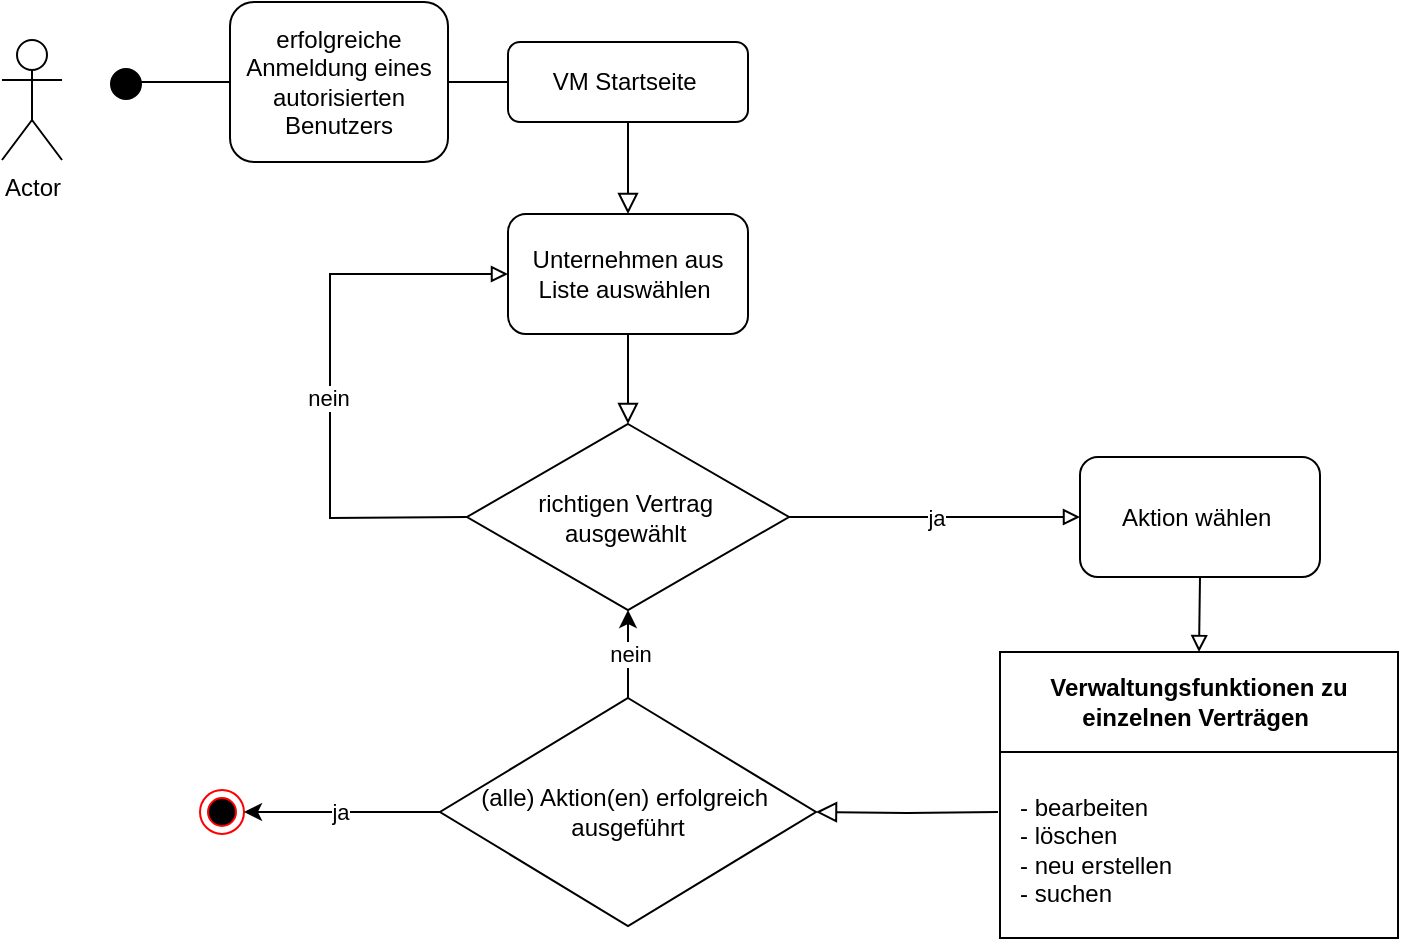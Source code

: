 <mxfile version="24.3.1" type="github">
  <diagram id="C5RBs43oDa-KdzZeNtuy" name="Page-1">
    <mxGraphModel dx="1194" dy="652" grid="0" gridSize="10" guides="1" tooltips="1" connect="1" arrows="1" fold="1" page="1" pageScale="1" pageWidth="827" pageHeight="1169" math="0" shadow="0">
      <root>
        <mxCell id="WIyWlLk6GJQsqaUBKTNV-0" />
        <mxCell id="WIyWlLk6GJQsqaUBKTNV-1" parent="WIyWlLk6GJQsqaUBKTNV-0" />
        <mxCell id="WIyWlLk6GJQsqaUBKTNV-2" value="" style="rounded=0;html=1;jettySize=auto;orthogonalLoop=1;fontSize=11;endArrow=block;endFill=0;endSize=8;strokeWidth=1;shadow=0;labelBackgroundColor=none;edgeStyle=orthogonalEdgeStyle;entryX=0.5;entryY=0;entryDx=0;entryDy=0;" parent="WIyWlLk6GJQsqaUBKTNV-1" source="WIyWlLk6GJQsqaUBKTNV-3" target="dbAgIo4c6Hb7sSEYwWGR-1" edge="1">
          <mxGeometry relative="1" as="geometry">
            <mxPoint x="320" y="199" as="targetPoint" />
          </mxGeometry>
        </mxCell>
        <mxCell id="WIyWlLk6GJQsqaUBKTNV-3" value="VM Startseite&amp;nbsp;" style="rounded=1;whiteSpace=wrap;html=1;fontSize=12;glass=0;strokeWidth=1;shadow=0;" parent="WIyWlLk6GJQsqaUBKTNV-1" vertex="1">
          <mxGeometry x="311" y="180" width="120" height="40" as="geometry" />
        </mxCell>
        <mxCell id="dbAgIo4c6Hb7sSEYwWGR-1" value="Unternehmen aus Liste auswählen&amp;nbsp;" style="rounded=1;whiteSpace=wrap;html=1;" parent="WIyWlLk6GJQsqaUBKTNV-1" vertex="1">
          <mxGeometry x="311" y="266" width="120" height="60" as="geometry" />
        </mxCell>
        <mxCell id="dbAgIo4c6Hb7sSEYwWGR-6" value="" style="endArrow=none;html=1;rounded=0;entryX=0;entryY=0.5;entryDx=0;entryDy=0;exitX=0.5;exitY=0.5;exitDx=0;exitDy=0;exitPerimeter=0;" parent="WIyWlLk6GJQsqaUBKTNV-1" target="WIyWlLk6GJQsqaUBKTNV-3" edge="1" source="b_vjkwJPaaLIAbY4UjVX-1">
          <mxGeometry width="50" height="50" relative="1" as="geometry">
            <mxPoint x="125" y="200" as="sourcePoint" />
            <mxPoint x="220" y="150" as="targetPoint" />
          </mxGeometry>
        </mxCell>
        <mxCell id="dbAgIo4c6Hb7sSEYwWGR-7" value="richtigen Vertrag&amp;nbsp;&lt;div&gt;ausgewählt&amp;nbsp;&lt;/div&gt;" style="rhombus;whiteSpace=wrap;html=1;" parent="WIyWlLk6GJQsqaUBKTNV-1" vertex="1">
          <mxGeometry x="290.5" y="371" width="161" height="93" as="geometry" />
        </mxCell>
        <mxCell id="dbAgIo4c6Hb7sSEYwWGR-9" value="" style="endArrow=block;html=1;rounded=0;exitX=0;exitY=0.5;exitDx=0;exitDy=0;entryX=0;entryY=0.5;entryDx=0;entryDy=0;endFill=0;" parent="WIyWlLk6GJQsqaUBKTNV-1" source="dbAgIo4c6Hb7sSEYwWGR-7" target="dbAgIo4c6Hb7sSEYwWGR-1" edge="1">
          <mxGeometry width="50" height="50" relative="1" as="geometry">
            <mxPoint x="390" y="360" as="sourcePoint" />
            <mxPoint x="440" y="310" as="targetPoint" />
            <Array as="points">
              <mxPoint x="222" y="418" />
              <mxPoint x="222" y="296" />
            </Array>
          </mxGeometry>
        </mxCell>
        <mxCell id="dbAgIo4c6Hb7sSEYwWGR-10" value="nein" style="edgeLabel;html=1;align=center;verticalAlign=middle;resizable=0;points=[];" parent="dbAgIo4c6Hb7sSEYwWGR-9" vertex="1" connectable="0">
          <mxGeometry x="-0.077" y="1" relative="1" as="geometry">
            <mxPoint as="offset" />
          </mxGeometry>
        </mxCell>
        <mxCell id="b_vjkwJPaaLIAbY4UjVX-7" value="" style="edgeStyle=orthogonalEdgeStyle;rounded=0;orthogonalLoop=1;jettySize=auto;html=1;exitX=0.5;exitY=1;exitDx=0;exitDy=0;entryX=0.5;entryY=0;entryDx=0;entryDy=0;endArrow=block;endFill=0;" edge="1" parent="WIyWlLk6GJQsqaUBKTNV-1" source="b_vjkwJPaaLIAbY4UjVX-3" target="dbAgIo4c6Hb7sSEYwWGR-11">
          <mxGeometry relative="1" as="geometry">
            <mxPoint x="557" y="458" as="targetPoint" />
          </mxGeometry>
        </mxCell>
        <mxCell id="dbAgIo4c6Hb7sSEYwWGR-11" value="Verwaltungsfunktionen zu einzelnen Verträgen&amp;nbsp;" style="swimlane;whiteSpace=wrap;html=1;startSize=50;" parent="WIyWlLk6GJQsqaUBKTNV-1" vertex="1">
          <mxGeometry x="557" y="485" width="199" height="143" as="geometry" />
        </mxCell>
        <mxCell id="dbAgIo4c6Hb7sSEYwWGR-12" value="- bearbeiten&amp;nbsp;&lt;div&gt;- löschen&amp;nbsp;&lt;/div&gt;&lt;div&gt;- neu erstellen&lt;/div&gt;&lt;div&gt;&lt;span style=&quot;background-color: initial;&quot;&gt;- suchen&amp;nbsp;&lt;/span&gt;&lt;br&gt;&lt;/div&gt;" style="text;html=1;align=left;verticalAlign=middle;resizable=0;points=[];autosize=1;strokeColor=none;fillColor=none;" parent="dbAgIo4c6Hb7sSEYwWGR-11" vertex="1">
          <mxGeometry x="8" y="64" width="94" height="70" as="geometry" />
        </mxCell>
        <mxCell id="dbAgIo4c6Hb7sSEYwWGR-14" value="ja" style="endArrow=block;html=1;rounded=0;exitX=1;exitY=0.5;exitDx=0;exitDy=0;endFill=0;entryX=0;entryY=0.5;entryDx=0;entryDy=0;" parent="WIyWlLk6GJQsqaUBKTNV-1" source="dbAgIo4c6Hb7sSEYwWGR-7" edge="1" target="b_vjkwJPaaLIAbY4UjVX-3">
          <mxGeometry width="50" height="50" relative="1" as="geometry">
            <mxPoint x="390" y="419" as="sourcePoint" />
            <mxPoint x="550" y="434" as="targetPoint" />
          </mxGeometry>
        </mxCell>
        <mxCell id="dbAgIo4c6Hb7sSEYwWGR-15" value="" style="strokeWidth=2;html=1;shape=mxgraph.flowchart.start_1;whiteSpace=wrap;fillColor=#000000;aspect=fixed;" parent="WIyWlLk6GJQsqaUBKTNV-1" vertex="1">
          <mxGeometry x="113" y="194" width="14" height="14" as="geometry" />
        </mxCell>
        <mxCell id="dbAgIo4c6Hb7sSEYwWGR-17" value="" style="rounded=0;html=1;jettySize=auto;orthogonalLoop=1;fontSize=11;endArrow=block;endFill=0;endSize=8;strokeWidth=1;shadow=0;labelBackgroundColor=none;edgeStyle=orthogonalEdgeStyle;entryX=1;entryY=0.5;entryDx=0;entryDy=0;" parent="WIyWlLk6GJQsqaUBKTNV-1" target="b_vjkwJPaaLIAbY4UjVX-9" edge="1">
          <mxGeometry relative="1" as="geometry">
            <mxPoint x="556" y="565" as="sourcePoint" />
            <mxPoint x="475" y="565" as="targetPoint" />
          </mxGeometry>
        </mxCell>
        <mxCell id="dbAgIo4c6Hb7sSEYwWGR-18" value="" style="rounded=0;html=1;jettySize=auto;orthogonalLoop=1;fontSize=11;endArrow=block;endFill=0;endSize=8;strokeWidth=1;shadow=0;labelBackgroundColor=none;edgeStyle=orthogonalEdgeStyle;entryX=0.5;entryY=0;entryDx=0;entryDy=0;exitX=0.5;exitY=1;exitDx=0;exitDy=0;" parent="WIyWlLk6GJQsqaUBKTNV-1" source="dbAgIo4c6Hb7sSEYwWGR-1" target="dbAgIo4c6Hb7sSEYwWGR-7" edge="1">
          <mxGeometry relative="1" as="geometry">
            <mxPoint x="330" y="241" as="sourcePoint" />
            <mxPoint x="330" y="291" as="targetPoint" />
          </mxGeometry>
        </mxCell>
        <mxCell id="b_vjkwJPaaLIAbY4UjVX-0" value="Actor" style="shape=umlActor;verticalLabelPosition=bottom;verticalAlign=top;html=1;outlineConnect=0;" vertex="1" parent="WIyWlLk6GJQsqaUBKTNV-1">
          <mxGeometry x="58" y="179" width="30" height="60" as="geometry" />
        </mxCell>
        <mxCell id="b_vjkwJPaaLIAbY4UjVX-2" value="" style="endArrow=none;html=1;rounded=0;entryX=0;entryY=0.5;entryDx=0;entryDy=0;exitX=0.5;exitY=0.5;exitDx=0;exitDy=0;exitPerimeter=0;" edge="1" parent="WIyWlLk6GJQsqaUBKTNV-1" target="b_vjkwJPaaLIAbY4UjVX-1">
          <mxGeometry width="50" height="50" relative="1" as="geometry">
            <mxPoint x="125" y="200" as="sourcePoint" />
            <mxPoint x="312" y="205" as="targetPoint" />
          </mxGeometry>
        </mxCell>
        <mxCell id="b_vjkwJPaaLIAbY4UjVX-1" value="erfolgreiche Anmeldung eines autorisierten Benutzers" style="rounded=1;whiteSpace=wrap;html=1;" vertex="1" parent="WIyWlLk6GJQsqaUBKTNV-1">
          <mxGeometry x="172" y="160" width="109" height="80" as="geometry" />
        </mxCell>
        <mxCell id="b_vjkwJPaaLIAbY4UjVX-3" value="Aktion wählen&amp;nbsp;" style="rounded=1;whiteSpace=wrap;html=1;" vertex="1" parent="WIyWlLk6GJQsqaUBKTNV-1">
          <mxGeometry x="597" y="387.5" width="120" height="60" as="geometry" />
        </mxCell>
        <mxCell id="b_vjkwJPaaLIAbY4UjVX-9" value="(alle) Aktion(en) erfolgreich&lt;span style=&quot;background-color: initial;&quot;&gt;&amp;nbsp;&lt;/span&gt;&lt;div&gt;&lt;div&gt;ausgeführt&lt;/div&gt;&lt;/div&gt;" style="rhombus;whiteSpace=wrap;html=1;" vertex="1" parent="WIyWlLk6GJQsqaUBKTNV-1">
          <mxGeometry x="277" y="508" width="188" height="114" as="geometry" />
        </mxCell>
        <mxCell id="b_vjkwJPaaLIAbY4UjVX-10" value="" style="endArrow=classic;html=1;rounded=0;exitX=0.5;exitY=0;exitDx=0;exitDy=0;entryX=0.5;entryY=1;entryDx=0;entryDy=0;" edge="1" parent="WIyWlLk6GJQsqaUBKTNV-1" source="b_vjkwJPaaLIAbY4UjVX-9" target="dbAgIo4c6Hb7sSEYwWGR-7">
          <mxGeometry width="50" height="50" relative="1" as="geometry">
            <mxPoint x="366" y="475" as="sourcePoint" />
            <mxPoint x="416" y="425" as="targetPoint" />
          </mxGeometry>
        </mxCell>
        <mxCell id="b_vjkwJPaaLIAbY4UjVX-11" value="nein" style="edgeLabel;html=1;align=center;verticalAlign=middle;resizable=0;points=[];" vertex="1" connectable="0" parent="b_vjkwJPaaLIAbY4UjVX-10">
          <mxGeometry x="0.011" y="-1" relative="1" as="geometry">
            <mxPoint as="offset" />
          </mxGeometry>
        </mxCell>
        <mxCell id="b_vjkwJPaaLIAbY4UjVX-12" value="" style="ellipse;html=1;shape=endState;fillColor=#000000;strokeColor=#ff0000;" vertex="1" parent="WIyWlLk6GJQsqaUBKTNV-1">
          <mxGeometry x="157" y="554" width="22" height="22" as="geometry" />
        </mxCell>
        <mxCell id="b_vjkwJPaaLIAbY4UjVX-13" value="" style="endArrow=classic;html=1;rounded=0;exitX=0;exitY=0.5;exitDx=0;exitDy=0;entryX=1;entryY=0.5;entryDx=0;entryDy=0;" edge="1" parent="WIyWlLk6GJQsqaUBKTNV-1" source="b_vjkwJPaaLIAbY4UjVX-9" target="b_vjkwJPaaLIAbY4UjVX-12">
          <mxGeometry width="50" height="50" relative="1" as="geometry">
            <mxPoint x="366" y="475" as="sourcePoint" />
            <mxPoint x="416" y="425" as="targetPoint" />
          </mxGeometry>
        </mxCell>
        <mxCell id="b_vjkwJPaaLIAbY4UjVX-17" value="ja" style="edgeLabel;html=1;align=center;verticalAlign=middle;resizable=0;points=[];" vertex="1" connectable="0" parent="b_vjkwJPaaLIAbY4UjVX-13">
          <mxGeometry x="0.031" relative="1" as="geometry">
            <mxPoint as="offset" />
          </mxGeometry>
        </mxCell>
      </root>
    </mxGraphModel>
  </diagram>
</mxfile>
